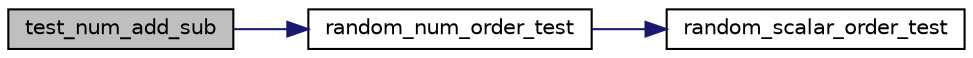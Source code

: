 digraph "test_num_add_sub"
{
  edge [fontname="Helvetica",fontsize="10",labelfontname="Helvetica",labelfontsize="10"];
  node [fontname="Helvetica",fontsize="10",shape=record];
  rankdir="LR";
  Node224 [label="test_num_add_sub",height=0.2,width=0.4,color="black", fillcolor="grey75", style="filled", fontcolor="black"];
  Node224 -> Node225 [color="midnightblue",fontsize="10",style="solid",fontname="Helvetica"];
  Node225 [label="random_num_order_test",height=0.2,width=0.4,color="black", fillcolor="white", style="filled",URL="$d5/d7f/tests_8c.html#ae0a527e6943a8aeeb762d6d386930148"];
  Node225 -> Node226 [color="midnightblue",fontsize="10",style="solid",fontname="Helvetica"];
  Node226 [label="random_scalar_order_test",height=0.2,width=0.4,color="black", fillcolor="white", style="filled",URL="$d5/d7f/tests_8c.html#a51e09e6745e0afdb0d596ee0f4b3c3f7"];
}
